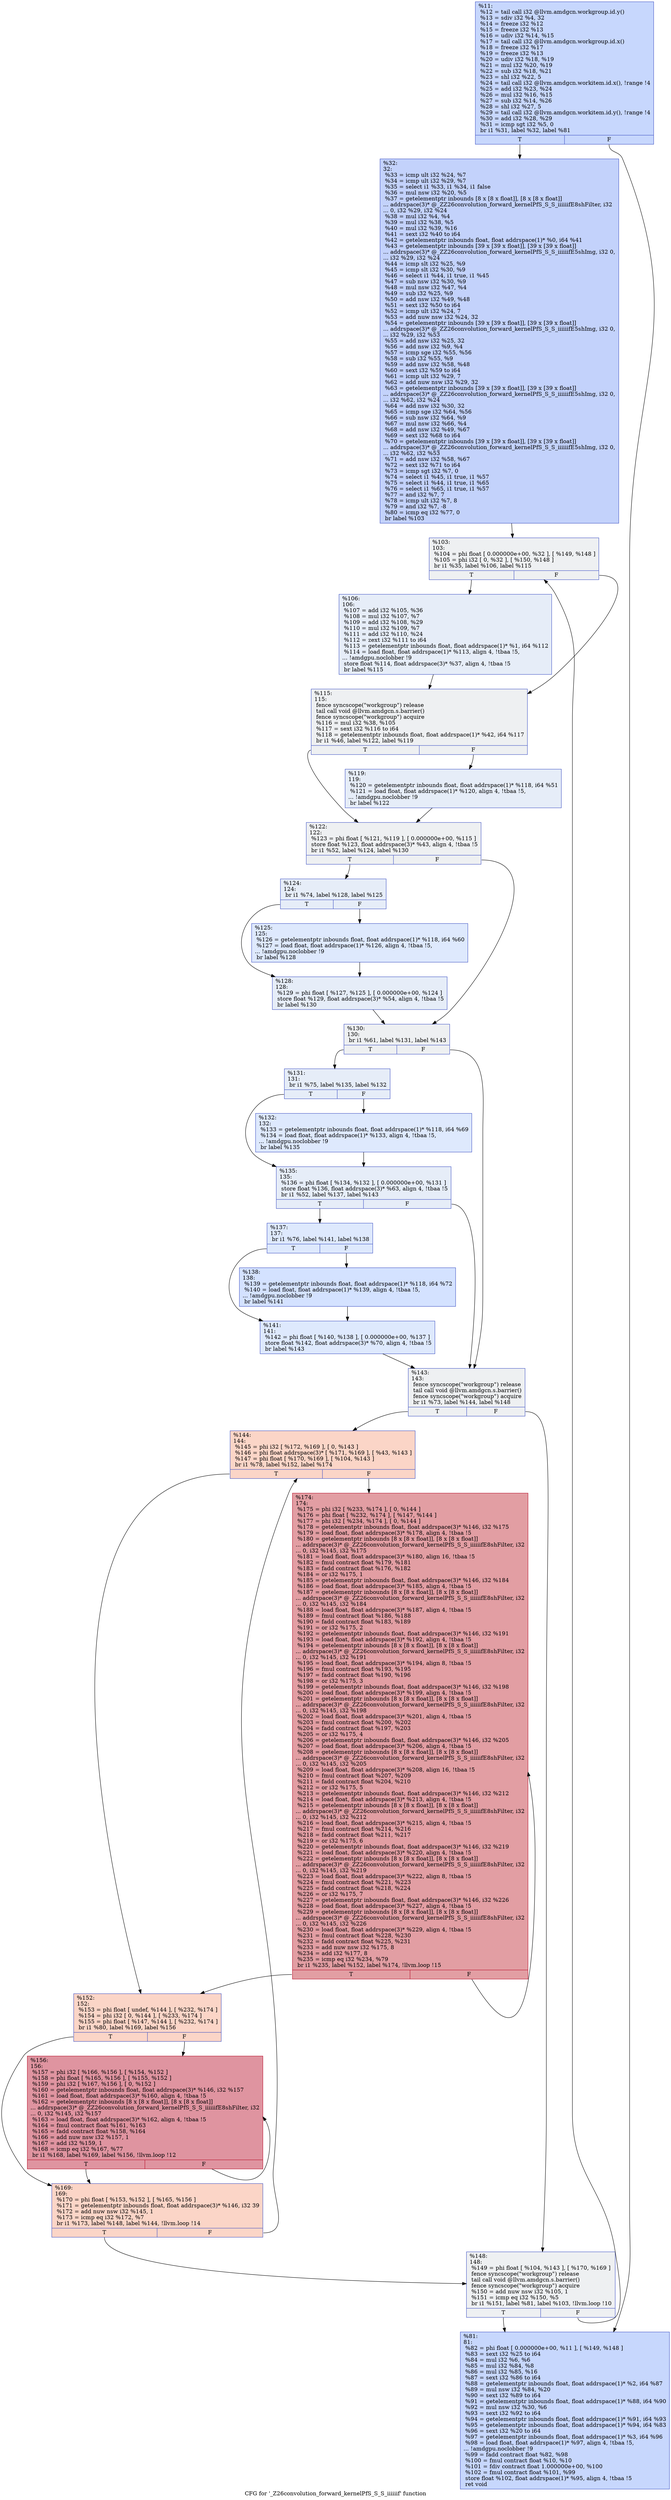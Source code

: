 digraph "CFG for '_Z26convolution_forward_kernelPfS_S_S_iiiiiif' function" {
	label="CFG for '_Z26convolution_forward_kernelPfS_S_S_iiiiiif' function";

	Node0x47f4a60 [shape=record,color="#3d50c3ff", style=filled, fillcolor="#81a4fb70",label="{%11:\l  %12 = tail call i32 @llvm.amdgcn.workgroup.id.y()\l  %13 = sdiv i32 %4, 32\l  %14 = freeze i32 %12\l  %15 = freeze i32 %13\l  %16 = udiv i32 %14, %15\l  %17 = tail call i32 @llvm.amdgcn.workgroup.id.x()\l  %18 = freeze i32 %17\l  %19 = freeze i32 %13\l  %20 = udiv i32 %18, %19\l  %21 = mul i32 %20, %19\l  %22 = sub i32 %18, %21\l  %23 = shl i32 %22, 5\l  %24 = tail call i32 @llvm.amdgcn.workitem.id.x(), !range !4\l  %25 = add i32 %23, %24\l  %26 = mul i32 %16, %15\l  %27 = sub i32 %14, %26\l  %28 = shl i32 %27, 5\l  %29 = tail call i32 @llvm.amdgcn.workitem.id.y(), !range !4\l  %30 = add i32 %28, %29\l  %31 = icmp sgt i32 %5, 0\l  br i1 %31, label %32, label %81\l|{<s0>T|<s1>F}}"];
	Node0x47f4a60:s0 -> Node0x47f7ab0;
	Node0x47f4a60:s1 -> Node0x47f7b40;
	Node0x47f7ab0 [shape=record,color="#3d50c3ff", style=filled, fillcolor="#779af770",label="{%32:\l32:                                               \l  %33 = icmp ult i32 %24, %7\l  %34 = icmp ult i32 %29, %7\l  %35 = select i1 %33, i1 %34, i1 false\l  %36 = mul nsw i32 %20, %5\l  %37 = getelementptr inbounds [8 x [8 x float]], [8 x [8 x float]]\l... addrspace(3)* @_ZZ26convolution_forward_kernelPfS_S_S_iiiiiifE8shFilter, i32\l... 0, i32 %29, i32 %24\l  %38 = mul i32 %4, %4\l  %39 = mul i32 %38, %5\l  %40 = mul i32 %39, %16\l  %41 = sext i32 %40 to i64\l  %42 = getelementptr inbounds float, float addrspace(1)* %0, i64 %41\l  %43 = getelementptr inbounds [39 x [39 x float]], [39 x [39 x float]]\l... addrspace(3)* @_ZZ26convolution_forward_kernelPfS_S_S_iiiiiifE5shImg, i32 0,\l... i32 %29, i32 %24\l  %44 = icmp slt i32 %25, %9\l  %45 = icmp slt i32 %30, %9\l  %46 = select i1 %44, i1 true, i1 %45\l  %47 = sub nsw i32 %30, %9\l  %48 = mul nsw i32 %47, %4\l  %49 = sub i32 %25, %9\l  %50 = add nsw i32 %49, %48\l  %51 = sext i32 %50 to i64\l  %52 = icmp ult i32 %24, 7\l  %53 = add nuw nsw i32 %24, 32\l  %54 = getelementptr inbounds [39 x [39 x float]], [39 x [39 x float]]\l... addrspace(3)* @_ZZ26convolution_forward_kernelPfS_S_S_iiiiiifE5shImg, i32 0,\l... i32 %29, i32 %53\l  %55 = add nsw i32 %25, 32\l  %56 = add nsw i32 %9, %4\l  %57 = icmp sge i32 %55, %56\l  %58 = sub i32 %55, %9\l  %59 = add nsw i32 %58, %48\l  %60 = sext i32 %59 to i64\l  %61 = icmp ult i32 %29, 7\l  %62 = add nuw nsw i32 %29, 32\l  %63 = getelementptr inbounds [39 x [39 x float]], [39 x [39 x float]]\l... addrspace(3)* @_ZZ26convolution_forward_kernelPfS_S_S_iiiiiifE5shImg, i32 0,\l... i32 %62, i32 %24\l  %64 = add nsw i32 %30, 32\l  %65 = icmp sge i32 %64, %56\l  %66 = sub nsw i32 %64, %9\l  %67 = mul nsw i32 %66, %4\l  %68 = add nsw i32 %49, %67\l  %69 = sext i32 %68 to i64\l  %70 = getelementptr inbounds [39 x [39 x float]], [39 x [39 x float]]\l... addrspace(3)* @_ZZ26convolution_forward_kernelPfS_S_S_iiiiiifE5shImg, i32 0,\l... i32 %62, i32 %53\l  %71 = add nsw i32 %58, %67\l  %72 = sext i32 %71 to i64\l  %73 = icmp sgt i32 %7, 0\l  %74 = select i1 %45, i1 true, i1 %57\l  %75 = select i1 %44, i1 true, i1 %65\l  %76 = select i1 %65, i1 true, i1 %57\l  %77 = and i32 %7, 7\l  %78 = icmp ult i32 %7, 8\l  %79 = and i32 %7, -8\l  %80 = icmp eq i32 %77, 0\l  br label %103\l}"];
	Node0x47f7ab0 -> Node0x47f9dc0;
	Node0x47f7b40 [shape=record,color="#3d50c3ff", style=filled, fillcolor="#81a4fb70",label="{%81:\l81:                                               \l  %82 = phi float [ 0.000000e+00, %11 ], [ %149, %148 ]\l  %83 = sext i32 %25 to i64\l  %84 = mul i32 %6, %6\l  %85 = mul i32 %84, %8\l  %86 = mul i32 %85, %16\l  %87 = sext i32 %86 to i64\l  %88 = getelementptr inbounds float, float addrspace(1)* %2, i64 %87\l  %89 = mul nsw i32 %84, %20\l  %90 = sext i32 %89 to i64\l  %91 = getelementptr inbounds float, float addrspace(1)* %88, i64 %90\l  %92 = mul nsw i32 %30, %6\l  %93 = sext i32 %92 to i64\l  %94 = getelementptr inbounds float, float addrspace(1)* %91, i64 %93\l  %95 = getelementptr inbounds float, float addrspace(1)* %94, i64 %83\l  %96 = sext i32 %20 to i64\l  %97 = getelementptr inbounds float, float addrspace(1)* %3, i64 %96\l  %98 = load float, float addrspace(1)* %97, align 4, !tbaa !5,\l... !amdgpu.noclobber !9\l  %99 = fadd contract float %82, %98\l  %100 = fmul contract float %10, %10\l  %101 = fdiv contract float 1.000000e+00, %100\l  %102 = fmul contract float %101, %99\l  store float %102, float addrspace(1)* %95, align 4, !tbaa !5\l  ret void\l}"];
	Node0x47f9dc0 [shape=record,color="#3d50c3ff", style=filled, fillcolor="#d9dce170",label="{%103:\l103:                                              \l  %104 = phi float [ 0.000000e+00, %32 ], [ %149, %148 ]\l  %105 = phi i32 [ 0, %32 ], [ %150, %148 ]\l  br i1 %35, label %106, label %115\l|{<s0>T|<s1>F}}"];
	Node0x47f9dc0:s0 -> Node0x47fc090;
	Node0x47f9dc0:s1 -> Node0x47fc120;
	Node0x47fc090 [shape=record,color="#3d50c3ff", style=filled, fillcolor="#c7d7f070",label="{%106:\l106:                                              \l  %107 = add i32 %105, %36\l  %108 = mul i32 %107, %7\l  %109 = add i32 %108, %29\l  %110 = mul i32 %109, %7\l  %111 = add i32 %110, %24\l  %112 = zext i32 %111 to i64\l  %113 = getelementptr inbounds float, float addrspace(1)* %1, i64 %112\l  %114 = load float, float addrspace(1)* %113, align 4, !tbaa !5,\l... !amdgpu.noclobber !9\l  store float %114, float addrspace(3)* %37, align 4, !tbaa !5\l  br label %115\l}"];
	Node0x47fc090 -> Node0x47fc120;
	Node0x47fc120 [shape=record,color="#3d50c3ff", style=filled, fillcolor="#d9dce170",label="{%115:\l115:                                              \l  fence syncscope(\"workgroup\") release\l  tail call void @llvm.amdgcn.s.barrier()\l  fence syncscope(\"workgroup\") acquire\l  %116 = mul i32 %38, %105\l  %117 = sext i32 %116 to i64\l  %118 = getelementptr inbounds float, float addrspace(1)* %42, i64 %117\l  br i1 %46, label %122, label %119\l|{<s0>T|<s1>F}}"];
	Node0x47fc120:s0 -> Node0x47fd220;
	Node0x47fc120:s1 -> Node0x47fd2b0;
	Node0x47fd2b0 [shape=record,color="#3d50c3ff", style=filled, fillcolor="#c7d7f070",label="{%119:\l119:                                              \l  %120 = getelementptr inbounds float, float addrspace(1)* %118, i64 %51\l  %121 = load float, float addrspace(1)* %120, align 4, !tbaa !5,\l... !amdgpu.noclobber !9\l  br label %122\l}"];
	Node0x47fd2b0 -> Node0x47fd220;
	Node0x47fd220 [shape=record,color="#3d50c3ff", style=filled, fillcolor="#d9dce170",label="{%122:\l122:                                              \l  %123 = phi float [ %121, %119 ], [ 0.000000e+00, %115 ]\l  store float %123, float addrspace(3)* %43, align 4, !tbaa !5\l  br i1 %52, label %124, label %130\l|{<s0>T|<s1>F}}"];
	Node0x47fd220:s0 -> Node0x47fd6f0;
	Node0x47fd220:s1 -> Node0x47fd740;
	Node0x47fd6f0 [shape=record,color="#3d50c3ff", style=filled, fillcolor="#c7d7f070",label="{%124:\l124:                                              \l  br i1 %74, label %128, label %125\l|{<s0>T|<s1>F}}"];
	Node0x47fd6f0:s0 -> Node0x47fd880;
	Node0x47fd6f0:s1 -> Node0x47fd8d0;
	Node0x47fd8d0 [shape=record,color="#3d50c3ff", style=filled, fillcolor="#b5cdfa70",label="{%125:\l125:                                              \l  %126 = getelementptr inbounds float, float addrspace(1)* %118, i64 %60\l  %127 = load float, float addrspace(1)* %126, align 4, !tbaa !5,\l... !amdgpu.noclobber !9\l  br label %128\l}"];
	Node0x47fd8d0 -> Node0x47fd880;
	Node0x47fd880 [shape=record,color="#3d50c3ff", style=filled, fillcolor="#c7d7f070",label="{%128:\l128:                                              \l  %129 = phi float [ %127, %125 ], [ 0.000000e+00, %124 ]\l  store float %129, float addrspace(3)* %54, align 4, !tbaa !5\l  br label %130\l}"];
	Node0x47fd880 -> Node0x47fd740;
	Node0x47fd740 [shape=record,color="#3d50c3ff", style=filled, fillcolor="#d9dce170",label="{%130:\l130:                                              \l  br i1 %61, label %131, label %143\l|{<s0>T|<s1>F}}"];
	Node0x47fd740:s0 -> Node0x47f9380;
	Node0x47fd740:s1 -> Node0x47f93d0;
	Node0x47f9380 [shape=record,color="#3d50c3ff", style=filled, fillcolor="#c7d7f070",label="{%131:\l131:                                              \l  br i1 %75, label %135, label %132\l|{<s0>T|<s1>F}}"];
	Node0x47f9380:s0 -> Node0x47f94d0;
	Node0x47f9380:s1 -> Node0x47f9520;
	Node0x47f9520 [shape=record,color="#3d50c3ff", style=filled, fillcolor="#b5cdfa70",label="{%132:\l132:                                              \l  %133 = getelementptr inbounds float, float addrspace(1)* %118, i64 %69\l  %134 = load float, float addrspace(1)* %133, align 4, !tbaa !5,\l... !amdgpu.noclobber !9\l  br label %135\l}"];
	Node0x47f9520 -> Node0x47f94d0;
	Node0x47f94d0 [shape=record,color="#3d50c3ff", style=filled, fillcolor="#c7d7f070",label="{%135:\l135:                                              \l  %136 = phi float [ %134, %132 ], [ 0.000000e+00, %131 ]\l  store float %136, float addrspace(3)* %63, align 4, !tbaa !5\l  br i1 %52, label %137, label %143\l|{<s0>T|<s1>F}}"];
	Node0x47f94d0:s0 -> Node0x47fe6c0;
	Node0x47f94d0:s1 -> Node0x47f93d0;
	Node0x47fe6c0 [shape=record,color="#3d50c3ff", style=filled, fillcolor="#b5cdfa70",label="{%137:\l137:                                              \l  br i1 %76, label %141, label %138\l|{<s0>T|<s1>F}}"];
	Node0x47fe6c0:s0 -> Node0x47fe7c0;
	Node0x47fe6c0:s1 -> Node0x47fe810;
	Node0x47fe810 [shape=record,color="#3d50c3ff", style=filled, fillcolor="#9ebeff70",label="{%138:\l138:                                              \l  %139 = getelementptr inbounds float, float addrspace(1)* %118, i64 %72\l  %140 = load float, float addrspace(1)* %139, align 4, !tbaa !5,\l... !amdgpu.noclobber !9\l  br label %141\l}"];
	Node0x47fe810 -> Node0x47fe7c0;
	Node0x47fe7c0 [shape=record,color="#3d50c3ff", style=filled, fillcolor="#b5cdfa70",label="{%141:\l141:                                              \l  %142 = phi float [ %140, %138 ], [ 0.000000e+00, %137 ]\l  store float %142, float addrspace(3)* %70, align 4, !tbaa !5\l  br label %143\l}"];
	Node0x47fe7c0 -> Node0x47f93d0;
	Node0x47f93d0 [shape=record,color="#3d50c3ff", style=filled, fillcolor="#d9dce170",label="{%143:\l143:                                              \l  fence syncscope(\"workgroup\") release\l  tail call void @llvm.amdgcn.s.barrier()\l  fence syncscope(\"workgroup\") acquire\l  br i1 %73, label %144, label %148\l|{<s0>T|<s1>F}}"];
	Node0x47f93d0:s0 -> Node0x47fee40;
	Node0x47f93d0:s1 -> Node0x47fa8d0;
	Node0x47fee40 [shape=record,color="#3d50c3ff", style=filled, fillcolor="#f5a08170",label="{%144:\l144:                                              \l  %145 = phi i32 [ %172, %169 ], [ 0, %143 ]\l  %146 = phi float addrspace(3)* [ %171, %169 ], [ %43, %143 ]\l  %147 = phi float [ %170, %169 ], [ %104, %143 ]\l  br i1 %78, label %152, label %174\l|{<s0>T|<s1>F}}"];
	Node0x47fee40:s0 -> Node0x47ff240;
	Node0x47fee40:s1 -> Node0x47ff2d0;
	Node0x47fa8d0 [shape=record,color="#3d50c3ff", style=filled, fillcolor="#d9dce170",label="{%148:\l148:                                              \l  %149 = phi float [ %104, %143 ], [ %170, %169 ]\l  fence syncscope(\"workgroup\") release\l  tail call void @llvm.amdgcn.s.barrier()\l  fence syncscope(\"workgroup\") acquire\l  %150 = add nuw nsw i32 %105, 1\l  %151 = icmp eq i32 %150, %5\l  br i1 %151, label %81, label %103, !llvm.loop !10\l|{<s0>T|<s1>F}}"];
	Node0x47fa8d0:s0 -> Node0x47f7b40;
	Node0x47fa8d0:s1 -> Node0x47f9dc0;
	Node0x47ff240 [shape=record,color="#3d50c3ff", style=filled, fillcolor="#f5a08170",label="{%152:\l152:                                              \l  %153 = phi float [ undef, %144 ], [ %232, %174 ]\l  %154 = phi i32 [ 0, %144 ], [ %233, %174 ]\l  %155 = phi float [ %147, %144 ], [ %232, %174 ]\l  br i1 %80, label %169, label %156\l|{<s0>T|<s1>F}}"];
	Node0x47ff240:s0 -> Node0x47fef40;
	Node0x47ff240:s1 -> Node0x47ffb00;
	Node0x47ffb00 [shape=record,color="#b70d28ff", style=filled, fillcolor="#b70d2870",label="{%156:\l156:                                              \l  %157 = phi i32 [ %166, %156 ], [ %154, %152 ]\l  %158 = phi float [ %165, %156 ], [ %155, %152 ]\l  %159 = phi i32 [ %167, %156 ], [ 0, %152 ]\l  %160 = getelementptr inbounds float, float addrspace(3)* %146, i32 %157\l  %161 = load float, float addrspace(3)* %160, align 4, !tbaa !5\l  %162 = getelementptr inbounds [8 x [8 x float]], [8 x [8 x float]]\l... addrspace(3)* @_ZZ26convolution_forward_kernelPfS_S_S_iiiiiifE8shFilter, i32\l... 0, i32 %145, i32 %157\l  %163 = load float, float addrspace(3)* %162, align 4, !tbaa !5\l  %164 = fmul contract float %161, %163\l  %165 = fadd contract float %158, %164\l  %166 = add nuw nsw i32 %157, 1\l  %167 = add i32 %159, 1\l  %168 = icmp eq i32 %167, %77\l  br i1 %168, label %169, label %156, !llvm.loop !12\l|{<s0>T|<s1>F}}"];
	Node0x47ffb00:s0 -> Node0x47fef40;
	Node0x47ffb00:s1 -> Node0x47ffb00;
	Node0x47fef40 [shape=record,color="#3d50c3ff", style=filled, fillcolor="#f5a08170",label="{%169:\l169:                                              \l  %170 = phi float [ %153, %152 ], [ %165, %156 ]\l  %171 = getelementptr inbounds float, float addrspace(3)* %146, i32 39\l  %172 = add nuw nsw i32 %145, 1\l  %173 = icmp eq i32 %172, %7\l  br i1 %173, label %148, label %144, !llvm.loop !14\l|{<s0>T|<s1>F}}"];
	Node0x47fef40:s0 -> Node0x47fa8d0;
	Node0x47fef40:s1 -> Node0x47fee40;
	Node0x47ff2d0 [shape=record,color="#b70d28ff", style=filled, fillcolor="#be242e70",label="{%174:\l174:                                              \l  %175 = phi i32 [ %233, %174 ], [ 0, %144 ]\l  %176 = phi float [ %232, %174 ], [ %147, %144 ]\l  %177 = phi i32 [ %234, %174 ], [ 0, %144 ]\l  %178 = getelementptr inbounds float, float addrspace(3)* %146, i32 %175\l  %179 = load float, float addrspace(3)* %178, align 4, !tbaa !5\l  %180 = getelementptr inbounds [8 x [8 x float]], [8 x [8 x float]]\l... addrspace(3)* @_ZZ26convolution_forward_kernelPfS_S_S_iiiiiifE8shFilter, i32\l... 0, i32 %145, i32 %175\l  %181 = load float, float addrspace(3)* %180, align 16, !tbaa !5\l  %182 = fmul contract float %179, %181\l  %183 = fadd contract float %176, %182\l  %184 = or i32 %175, 1\l  %185 = getelementptr inbounds float, float addrspace(3)* %146, i32 %184\l  %186 = load float, float addrspace(3)* %185, align 4, !tbaa !5\l  %187 = getelementptr inbounds [8 x [8 x float]], [8 x [8 x float]]\l... addrspace(3)* @_ZZ26convolution_forward_kernelPfS_S_S_iiiiiifE8shFilter, i32\l... 0, i32 %145, i32 %184\l  %188 = load float, float addrspace(3)* %187, align 4, !tbaa !5\l  %189 = fmul contract float %186, %188\l  %190 = fadd contract float %183, %189\l  %191 = or i32 %175, 2\l  %192 = getelementptr inbounds float, float addrspace(3)* %146, i32 %191\l  %193 = load float, float addrspace(3)* %192, align 4, !tbaa !5\l  %194 = getelementptr inbounds [8 x [8 x float]], [8 x [8 x float]]\l... addrspace(3)* @_ZZ26convolution_forward_kernelPfS_S_S_iiiiiifE8shFilter, i32\l... 0, i32 %145, i32 %191\l  %195 = load float, float addrspace(3)* %194, align 8, !tbaa !5\l  %196 = fmul contract float %193, %195\l  %197 = fadd contract float %190, %196\l  %198 = or i32 %175, 3\l  %199 = getelementptr inbounds float, float addrspace(3)* %146, i32 %198\l  %200 = load float, float addrspace(3)* %199, align 4, !tbaa !5\l  %201 = getelementptr inbounds [8 x [8 x float]], [8 x [8 x float]]\l... addrspace(3)* @_ZZ26convolution_forward_kernelPfS_S_S_iiiiiifE8shFilter, i32\l... 0, i32 %145, i32 %198\l  %202 = load float, float addrspace(3)* %201, align 4, !tbaa !5\l  %203 = fmul contract float %200, %202\l  %204 = fadd contract float %197, %203\l  %205 = or i32 %175, 4\l  %206 = getelementptr inbounds float, float addrspace(3)* %146, i32 %205\l  %207 = load float, float addrspace(3)* %206, align 4, !tbaa !5\l  %208 = getelementptr inbounds [8 x [8 x float]], [8 x [8 x float]]\l... addrspace(3)* @_ZZ26convolution_forward_kernelPfS_S_S_iiiiiifE8shFilter, i32\l... 0, i32 %145, i32 %205\l  %209 = load float, float addrspace(3)* %208, align 16, !tbaa !5\l  %210 = fmul contract float %207, %209\l  %211 = fadd contract float %204, %210\l  %212 = or i32 %175, 5\l  %213 = getelementptr inbounds float, float addrspace(3)* %146, i32 %212\l  %214 = load float, float addrspace(3)* %213, align 4, !tbaa !5\l  %215 = getelementptr inbounds [8 x [8 x float]], [8 x [8 x float]]\l... addrspace(3)* @_ZZ26convolution_forward_kernelPfS_S_S_iiiiiifE8shFilter, i32\l... 0, i32 %145, i32 %212\l  %216 = load float, float addrspace(3)* %215, align 4, !tbaa !5\l  %217 = fmul contract float %214, %216\l  %218 = fadd contract float %211, %217\l  %219 = or i32 %175, 6\l  %220 = getelementptr inbounds float, float addrspace(3)* %146, i32 %219\l  %221 = load float, float addrspace(3)* %220, align 4, !tbaa !5\l  %222 = getelementptr inbounds [8 x [8 x float]], [8 x [8 x float]]\l... addrspace(3)* @_ZZ26convolution_forward_kernelPfS_S_S_iiiiiifE8shFilter, i32\l... 0, i32 %145, i32 %219\l  %223 = load float, float addrspace(3)* %222, align 8, !tbaa !5\l  %224 = fmul contract float %221, %223\l  %225 = fadd contract float %218, %224\l  %226 = or i32 %175, 7\l  %227 = getelementptr inbounds float, float addrspace(3)* %146, i32 %226\l  %228 = load float, float addrspace(3)* %227, align 4, !tbaa !5\l  %229 = getelementptr inbounds [8 x [8 x float]], [8 x [8 x float]]\l... addrspace(3)* @_ZZ26convolution_forward_kernelPfS_S_S_iiiiiifE8shFilter, i32\l... 0, i32 %145, i32 %226\l  %230 = load float, float addrspace(3)* %229, align 4, !tbaa !5\l  %231 = fmul contract float %228, %230\l  %232 = fadd contract float %225, %231\l  %233 = add nuw nsw i32 %175, 8\l  %234 = add i32 %177, 8\l  %235 = icmp eq i32 %234, %79\l  br i1 %235, label %152, label %174, !llvm.loop !15\l|{<s0>T|<s1>F}}"];
	Node0x47ff2d0:s0 -> Node0x47ff240;
	Node0x47ff2d0:s1 -> Node0x47ff2d0;
}
